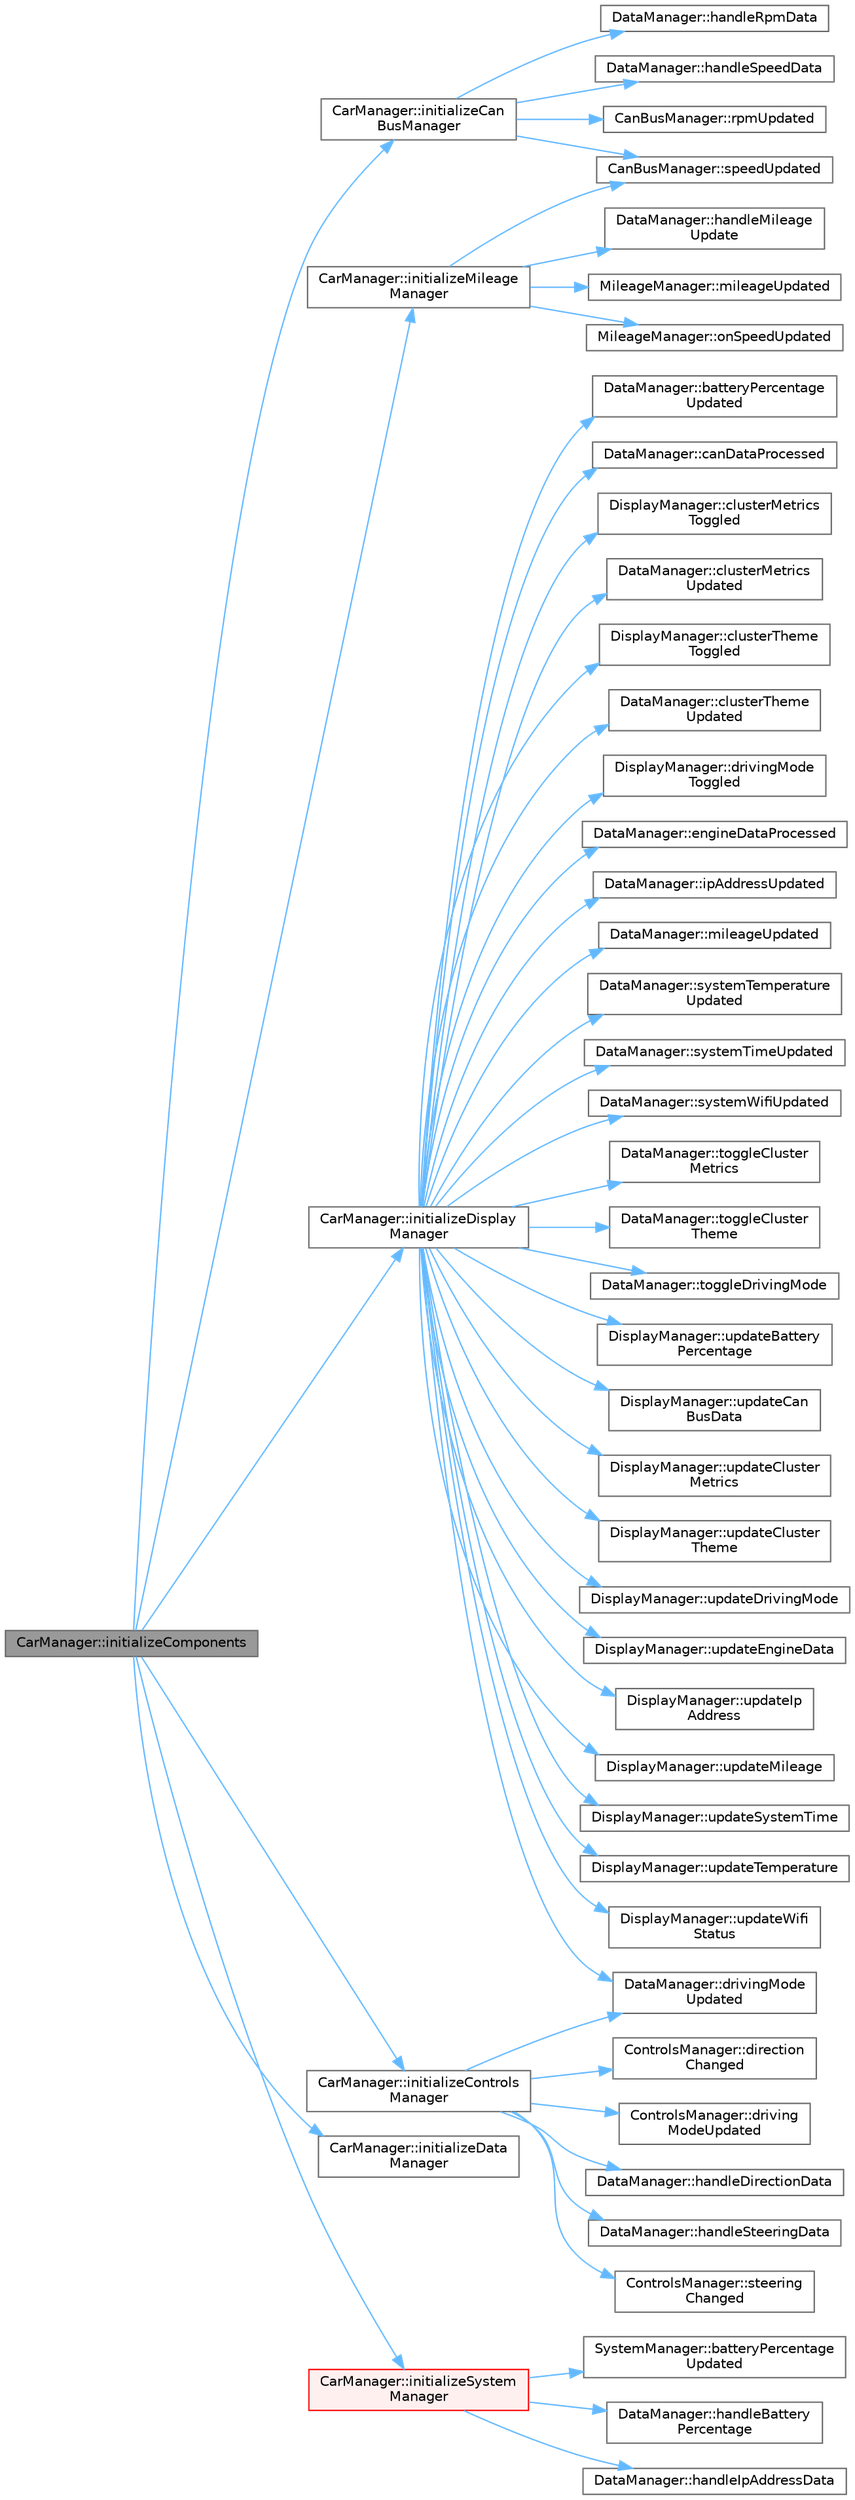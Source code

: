digraph "CarManager::initializeComponents"
{
 // LATEX_PDF_SIZE
  bgcolor="transparent";
  edge [fontname=Helvetica,fontsize=10,labelfontname=Helvetica,labelfontsize=10];
  node [fontname=Helvetica,fontsize=10,shape=box,height=0.2,width=0.4];
  rankdir="LR";
  Node1 [id="Node000001",label="CarManager::initializeComponents",height=0.2,width=0.4,color="gray40", fillcolor="grey60", style="filled", fontcolor="black",tooltip="Initialize the components of the CarManager."];
  Node1 -> Node2 [id="edge1_Node000001_Node000002",color="steelblue1",style="solid",tooltip=" "];
  Node2 [id="Node000002",label="CarManager::initializeCan\lBusManager",height=0.2,width=0.4,color="grey40", fillcolor="white", style="filled",URL="$classCarManager.html#a33ab3dce383d94c8500b74ed21f56724",tooltip="Initialize the CanBusManager."];
  Node2 -> Node3 [id="edge2_Node000002_Node000003",color="steelblue1",style="solid",tooltip=" "];
  Node3 [id="Node000003",label="DataManager::handleRpmData",height=0.2,width=0.4,color="grey40", fillcolor="white", style="filled",URL="$classDataManager.html#a90ce082fe6b78b39835dfb6826a3b8f3",tooltip="Handle CAN data."];
  Node2 -> Node4 [id="edge3_Node000002_Node000004",color="steelblue1",style="solid",tooltip=" "];
  Node4 [id="Node000004",label="DataManager::handleSpeedData",height=0.2,width=0.4,color="grey40", fillcolor="white", style="filled",URL="$classDataManager.html#a9634f128fb690a5facc62a57efe9bcbc",tooltip="Handle Speed data."];
  Node2 -> Node5 [id="edge4_Node000002_Node000005",color="steelblue1",style="solid",tooltip=" "];
  Node5 [id="Node000005",label="CanBusManager::rpmUpdated",height=0.2,width=0.4,color="grey40", fillcolor="white", style="filled",URL="$classCanBusManager.html#a078fd69ae1f601a6a5792b41f5e6346a",tooltip="Signal emitted when the RPM is updated."];
  Node2 -> Node6 [id="edge5_Node000002_Node000006",color="steelblue1",style="solid",tooltip=" "];
  Node6 [id="Node000006",label="CanBusManager::speedUpdated",height=0.2,width=0.4,color="grey40", fillcolor="white", style="filled",URL="$classCanBusManager.html#a26fcbb1afe5a721954bec9f1ac62f991",tooltip="Signal emitted when the speed is updated."];
  Node1 -> Node7 [id="edge6_Node000001_Node000007",color="steelblue1",style="solid",tooltip=" "];
  Node7 [id="Node000007",label="CarManager::initializeControls\lManager",height=0.2,width=0.4,color="grey40", fillcolor="white", style="filled",URL="$classCarManager.html#a7d8d0d9b58a5ecc33e06cae2ccbdf184",tooltip="Initialize the ControlsManager."];
  Node7 -> Node8 [id="edge7_Node000007_Node000008",color="steelblue1",style="solid",tooltip=" "];
  Node8 [id="Node000008",label="ControlsManager::direction\lChanged",height=0.2,width=0.4,color="grey40", fillcolor="white", style="filled",URL="$classControlsManager.html#a8dc2e1cb0a9ddf10e37034404e7460b4",tooltip=" "];
  Node7 -> Node9 [id="edge8_Node000007_Node000009",color="steelblue1",style="solid",tooltip=" "];
  Node9 [id="Node000009",label="ControlsManager::driving\lModeUpdated",height=0.2,width=0.4,color="grey40", fillcolor="white", style="filled",URL="$classControlsManager.html#ad3cd1fa6493f5e17cc1806d993266fac",tooltip="Update the driving mode of the vehicle."];
  Node7 -> Node10 [id="edge9_Node000007_Node000010",color="steelblue1",style="solid",tooltip=" "];
  Node10 [id="Node000010",label="DataManager::drivingMode\lUpdated",height=0.2,width=0.4,color="grey40", fillcolor="white", style="filled",URL="$classDataManager.html#a7fb9e70b6b53f7dba26470ec79253e26",tooltip=" "];
  Node7 -> Node11 [id="edge10_Node000007_Node000011",color="steelblue1",style="solid",tooltip=" "];
  Node11 [id="Node000011",label="DataManager::handleDirectionData",height=0.2,width=0.4,color="grey40", fillcolor="white", style="filled",URL="$classDataManager.html#afcadf5c275fd6fd89c4199abebc8b03d",tooltip="Handle Direction data."];
  Node7 -> Node12 [id="edge11_Node000007_Node000012",color="steelblue1",style="solid",tooltip=" "];
  Node12 [id="Node000012",label="DataManager::handleSteeringData",height=0.2,width=0.4,color="grey40", fillcolor="white", style="filled",URL="$classDataManager.html#a8d76e60050120ecb940f90726e03cbf8",tooltip="Handle Steering data."];
  Node7 -> Node13 [id="edge12_Node000007_Node000013",color="steelblue1",style="solid",tooltip=" "];
  Node13 [id="Node000013",label="ControlsManager::steering\lChanged",height=0.2,width=0.4,color="grey40", fillcolor="white", style="filled",URL="$classControlsManager.html#af4a0e934840d2b38f783e6b52fedab38",tooltip=" "];
  Node1 -> Node14 [id="edge13_Node000001_Node000014",color="steelblue1",style="solid",tooltip=" "];
  Node14 [id="Node000014",label="CarManager::initializeData\lManager",height=0.2,width=0.4,color="grey40", fillcolor="white", style="filled",URL="$classCarManager.html#a769224555d7eec09ad4093819e3308d4",tooltip="Initialize the DataManager."];
  Node1 -> Node15 [id="edge14_Node000001_Node000015",color="steelblue1",style="solid",tooltip=" "];
  Node15 [id="Node000015",label="CarManager::initializeDisplay\lManager",height=0.2,width=0.4,color="grey40", fillcolor="white", style="filled",URL="$classCarManager.html#a3f09da6a2d42c870e12e4afce7f597c7",tooltip="Initialize the DisplayManager."];
  Node15 -> Node16 [id="edge15_Node000015_Node000016",color="steelblue1",style="solid",tooltip=" "];
  Node16 [id="Node000016",label="DataManager::batteryPercentage\lUpdated",height=0.2,width=0.4,color="grey40", fillcolor="white", style="filled",URL="$classDataManager.html#a03f614a2259b6a7070150d90ecfa987f",tooltip=" "];
  Node15 -> Node17 [id="edge16_Node000015_Node000017",color="steelblue1",style="solid",tooltip=" "];
  Node17 [id="Node000017",label="DataManager::canDataProcessed",height=0.2,width=0.4,color="grey40", fillcolor="white", style="filled",URL="$classDataManager.html#a812d9f0255b242b0a6633db48a6891bc",tooltip=" "];
  Node15 -> Node18 [id="edge17_Node000015_Node000018",color="steelblue1",style="solid",tooltip=" "];
  Node18 [id="Node000018",label="DisplayManager::clusterMetrics\lToggled",height=0.2,width=0.4,color="grey40", fillcolor="white", style="filled",URL="$classDisplayManager.html#a3392adf2d8bef0ab47c7902e0856885e",tooltip="Signal emitted when the cluster metrics are toggled."];
  Node15 -> Node19 [id="edge18_Node000015_Node000019",color="steelblue1",style="solid",tooltip=" "];
  Node19 [id="Node000019",label="DataManager::clusterMetrics\lUpdated",height=0.2,width=0.4,color="grey40", fillcolor="white", style="filled",URL="$classDataManager.html#ad56e4d5b4b20325d107ec1106d7a8e00",tooltip=" "];
  Node15 -> Node20 [id="edge19_Node000015_Node000020",color="steelblue1",style="solid",tooltip=" "];
  Node20 [id="Node000020",label="DisplayManager::clusterTheme\lToggled",height=0.2,width=0.4,color="grey40", fillcolor="white", style="filled",URL="$classDisplayManager.html#a50e1e94a5955249b3ade32dff937c3ae",tooltip="Signal emitted when the cluster theme is toggled."];
  Node15 -> Node21 [id="edge20_Node000015_Node000021",color="steelblue1",style="solid",tooltip=" "];
  Node21 [id="Node000021",label="DataManager::clusterTheme\lUpdated",height=0.2,width=0.4,color="grey40", fillcolor="white", style="filled",URL="$classDataManager.html#ac740653a483138547160f4ae47dde1ec",tooltip=" "];
  Node15 -> Node22 [id="edge21_Node000015_Node000022",color="steelblue1",style="solid",tooltip=" "];
  Node22 [id="Node000022",label="DisplayManager::drivingMode\lToggled",height=0.2,width=0.4,color="grey40", fillcolor="white", style="filled",URL="$classDisplayManager.html#a82ccd56efaf1a42e2e2823a4fbaec4a0",tooltip="Signal emitted when the driving mode is toggled."];
  Node15 -> Node10 [id="edge22_Node000015_Node000010",color="steelblue1",style="solid",tooltip=" "];
  Node15 -> Node23 [id="edge23_Node000015_Node000023",color="steelblue1",style="solid",tooltip=" "];
  Node23 [id="Node000023",label="DataManager::engineDataProcessed",height=0.2,width=0.4,color="grey40", fillcolor="white", style="filled",URL="$classDataManager.html#a23da75da1d1fa2d90c7f885b850b515d",tooltip=" "];
  Node15 -> Node24 [id="edge24_Node000015_Node000024",color="steelblue1",style="solid",tooltip=" "];
  Node24 [id="Node000024",label="DataManager::ipAddressUpdated",height=0.2,width=0.4,color="grey40", fillcolor="white", style="filled",URL="$classDataManager.html#a7914f411b3504726cedc754854019f66",tooltip=" "];
  Node15 -> Node25 [id="edge25_Node000015_Node000025",color="steelblue1",style="solid",tooltip=" "];
  Node25 [id="Node000025",label="DataManager::mileageUpdated",height=0.2,width=0.4,color="grey40", fillcolor="white", style="filled",URL="$classDataManager.html#a2c9bf3e56e1df0820ad431a96b27686d",tooltip=" "];
  Node15 -> Node26 [id="edge26_Node000015_Node000026",color="steelblue1",style="solid",tooltip=" "];
  Node26 [id="Node000026",label="DataManager::systemTemperature\lUpdated",height=0.2,width=0.4,color="grey40", fillcolor="white", style="filled",URL="$classDataManager.html#aec107b5ae90d533648f43f9a13f244fe",tooltip=" "];
  Node15 -> Node27 [id="edge27_Node000015_Node000027",color="steelblue1",style="solid",tooltip=" "];
  Node27 [id="Node000027",label="DataManager::systemTimeUpdated",height=0.2,width=0.4,color="grey40", fillcolor="white", style="filled",URL="$classDataManager.html#abad7432211ea176187be624ce065b2cc",tooltip=" "];
  Node15 -> Node28 [id="edge28_Node000015_Node000028",color="steelblue1",style="solid",tooltip=" "];
  Node28 [id="Node000028",label="DataManager::systemWifiUpdated",height=0.2,width=0.4,color="grey40", fillcolor="white", style="filled",URL="$classDataManager.html#af2e9914a800be00c40d17a60ace49e61",tooltip=" "];
  Node15 -> Node29 [id="edge29_Node000015_Node000029",color="steelblue1",style="solid",tooltip=" "];
  Node29 [id="Node000029",label="DataManager::toggleCluster\lMetrics",height=0.2,width=0.4,color="grey40", fillcolor="white", style="filled",URL="$classDataManager.html#a08ec424331443675ba3c31b1a50da50c",tooltip="Toggle the cluster metrics."];
  Node15 -> Node30 [id="edge30_Node000015_Node000030",color="steelblue1",style="solid",tooltip=" "];
  Node30 [id="Node000030",label="DataManager::toggleCluster\lTheme",height=0.2,width=0.4,color="grey40", fillcolor="white", style="filled",URL="$classDataManager.html#a8ba9ea7dd957fadef8c562f0865ff55e",tooltip="Toggle the cluster theme."];
  Node15 -> Node31 [id="edge31_Node000015_Node000031",color="steelblue1",style="solid",tooltip=" "];
  Node31 [id="Node000031",label="DataManager::toggleDrivingMode",height=0.2,width=0.4,color="grey40", fillcolor="white", style="filled",URL="$classDataManager.html#a820db17b9b1aa9a70cbdc8ef05a46584",tooltip="Toggle the driving mode."];
  Node15 -> Node32 [id="edge32_Node000015_Node000032",color="steelblue1",style="solid",tooltip=" "];
  Node32 [id="Node000032",label="DisplayManager::updateBattery\lPercentage",height=0.2,width=0.4,color="grey40", fillcolor="white", style="filled",URL="$classDisplayManager.html#abd05bbcd46db02809b4f69043b0f5bde",tooltip="Updates the battery percentage on the display."];
  Node15 -> Node33 [id="edge33_Node000015_Node000033",color="steelblue1",style="solid",tooltip=" "];
  Node33 [id="Node000033",label="DisplayManager::updateCan\lBusData",height=0.2,width=0.4,color="grey40", fillcolor="white", style="filled",URL="$classDisplayManager.html#abebd3e93be5761533885e1fdf03c34cb",tooltip="Updates the CAN bus data on the display."];
  Node15 -> Node34 [id="edge34_Node000015_Node000034",color="steelblue1",style="solid",tooltip=" "];
  Node34 [id="Node000034",label="DisplayManager::updateCluster\lMetrics",height=0.2,width=0.4,color="grey40", fillcolor="white", style="filled",URL="$classDisplayManager.html#ac098d036b85f24328a11731da7b2196f",tooltip="Updates the cluster metrics on the display."];
  Node15 -> Node35 [id="edge35_Node000015_Node000035",color="steelblue1",style="solid",tooltip=" "];
  Node35 [id="Node000035",label="DisplayManager::updateCluster\lTheme",height=0.2,width=0.4,color="grey40", fillcolor="white", style="filled",URL="$classDisplayManager.html#a0c970606c6077d168cf6f4ad63dc4fcc",tooltip="Updates the cluster theme on the display."];
  Node15 -> Node36 [id="edge36_Node000015_Node000036",color="steelblue1",style="solid",tooltip=" "];
  Node36 [id="Node000036",label="DisplayManager::updateDrivingMode",height=0.2,width=0.4,color="grey40", fillcolor="white", style="filled",URL="$classDisplayManager.html#a06d94f6ce20c23eaa1e25bc6e8c9496a",tooltip="Updates the driving mode on the display."];
  Node15 -> Node37 [id="edge37_Node000015_Node000037",color="steelblue1",style="solid",tooltip=" "];
  Node37 [id="Node000037",label="DisplayManager::updateEngineData",height=0.2,width=0.4,color="grey40", fillcolor="white", style="filled",URL="$classDisplayManager.html#aca4a27c20086ba98ae87490fb3d7867e",tooltip="Updates the engine data on the display."];
  Node15 -> Node38 [id="edge38_Node000015_Node000038",color="steelblue1",style="solid",tooltip=" "];
  Node38 [id="Node000038",label="DisplayManager::updateIp\lAddress",height=0.2,width=0.4,color="grey40", fillcolor="white", style="filled",URL="$classDisplayManager.html#a2cc5f9b4a7359f71d4bd730e8d5e3c3b",tooltip="Updates the IP address on the display."];
  Node15 -> Node39 [id="edge39_Node000015_Node000039",color="steelblue1",style="solid",tooltip=" "];
  Node39 [id="Node000039",label="DisplayManager::updateMileage",height=0.2,width=0.4,color="grey40", fillcolor="white", style="filled",URL="$classDisplayManager.html#aef67b2d47859a3a6ef96d622925c84c2",tooltip="Updates the mileage on the display."];
  Node15 -> Node40 [id="edge40_Node000015_Node000040",color="steelblue1",style="solid",tooltip=" "];
  Node40 [id="Node000040",label="DisplayManager::updateSystemTime",height=0.2,width=0.4,color="grey40", fillcolor="white", style="filled",URL="$classDisplayManager.html#aa871409b067196dc448ce1cec4ad1437",tooltip="Updates the system time on the display."];
  Node15 -> Node41 [id="edge41_Node000015_Node000041",color="steelblue1",style="solid",tooltip=" "];
  Node41 [id="Node000041",label="DisplayManager::updateTemperature",height=0.2,width=0.4,color="grey40", fillcolor="white", style="filled",URL="$classDisplayManager.html#a002b346babdbbdf852f9121a32e80e9d",tooltip="Updates the temperature on the display."];
  Node15 -> Node42 [id="edge42_Node000015_Node000042",color="steelblue1",style="solid",tooltip=" "];
  Node42 [id="Node000042",label="DisplayManager::updateWifi\lStatus",height=0.2,width=0.4,color="grey40", fillcolor="white", style="filled",URL="$classDisplayManager.html#af6cc252c8fd7ca1836e5c38265489f2e",tooltip="Updates the WiFi status on the display."];
  Node1 -> Node43 [id="edge43_Node000001_Node000043",color="steelblue1",style="solid",tooltip=" "];
  Node43 [id="Node000043",label="CarManager::initializeMileage\lManager",height=0.2,width=0.4,color="grey40", fillcolor="white", style="filled",URL="$classCarManager.html#a5bf066ce114aea750d5d71c7618a9ac1",tooltip="Initialize the MileageManager."];
  Node43 -> Node44 [id="edge44_Node000043_Node000044",color="steelblue1",style="solid",tooltip=" "];
  Node44 [id="Node000044",label="DataManager::handleMileage\lUpdate",height=0.2,width=0.4,color="grey40", fillcolor="white", style="filled",URL="$classDataManager.html#aa15248dd048e25abe66a9120056c5eb9",tooltip="Handle Engine data."];
  Node43 -> Node45 [id="edge45_Node000043_Node000045",color="steelblue1",style="solid",tooltip=" "];
  Node45 [id="Node000045",label="MileageManager::mileageUpdated",height=0.2,width=0.4,color="grey40", fillcolor="white", style="filled",URL="$classMileageManager.html#abdfcf1b966a300db82a8347ef9454000",tooltip=" "];
  Node43 -> Node46 [id="edge46_Node000043_Node000046",color="steelblue1",style="solid",tooltip=" "];
  Node46 [id="Node000046",label="MileageManager::onSpeedUpdated",height=0.2,width=0.4,color="grey40", fillcolor="white", style="filled",URL="$classMileageManager.html#af314c5425f519dea34b5edcac8bce4d9",tooltip="Handles the speed updated signal."];
  Node43 -> Node6 [id="edge47_Node000043_Node000006",color="steelblue1",style="solid",tooltip=" "];
  Node1 -> Node47 [id="edge48_Node000001_Node000047",color="steelblue1",style="solid",tooltip=" "];
  Node47 [id="Node000047",label="CarManager::initializeSystem\lManager",height=0.2,width=0.4,color="red", fillcolor="#FFF0F0", style="filled",URL="$classCarManager.html#a0898d82016d07e29823bd6e1ff7d379a",tooltip="Initialize the SystemManager."];
  Node47 -> Node48 [id="edge49_Node000047_Node000048",color="steelblue1",style="solid",tooltip=" "];
  Node48 [id="Node000048",label="SystemManager::batteryPercentage\lUpdated",height=0.2,width=0.4,color="grey40", fillcolor="white", style="filled",URL="$classSystemManager.html#a1d37beeb680ddc03026295dcdf7e4bc3",tooltip=" "];
  Node47 -> Node49 [id="edge50_Node000047_Node000049",color="steelblue1",style="solid",tooltip=" "];
  Node49 [id="Node000049",label="DataManager::handleBattery\lPercentage",height=0.2,width=0.4,color="grey40", fillcolor="white", style="filled",URL="$classDataManager.html#ac5bb6cd13af677b42ff0ce32c05b4337",tooltip="Handle Battery Percentage data."];
  Node47 -> Node50 [id="edge51_Node000047_Node000050",color="steelblue1",style="solid",tooltip=" "];
  Node50 [id="Node000050",label="DataManager::handleIpAddressData",height=0.2,width=0.4,color="grey40", fillcolor="white", style="filled",URL="$classDataManager.html#a1619eef84eba4d778ebdfda1198257ad",tooltip="Handle IP Address data."];
}
